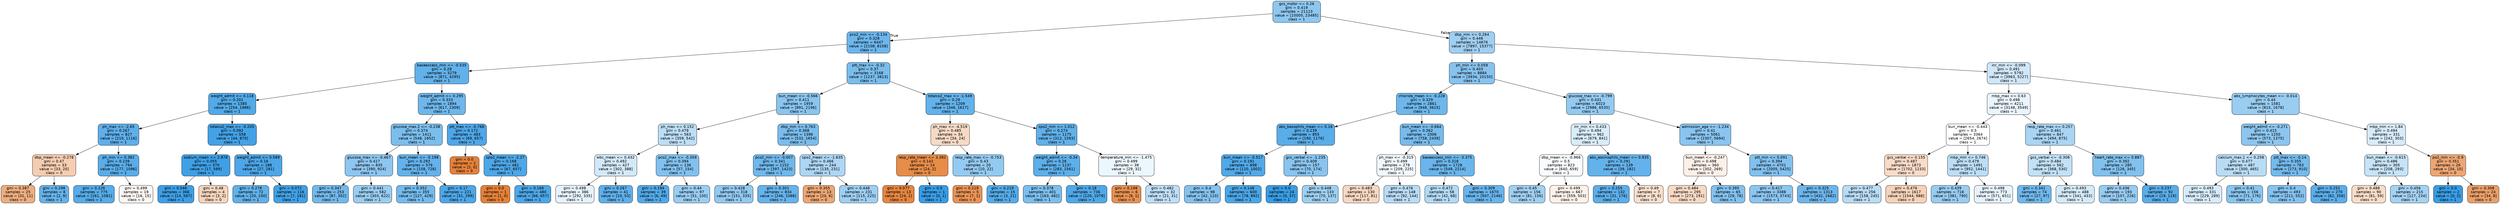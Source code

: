 digraph Tree {
node [shape=box, style="filled, rounded", color="black", fontname="helvetica"] ;
edge [fontname="helvetica"] ;
0 [label="gcs_motor <= 0.26\ngini = 0.419\nsamples = 21123\nvalue = [10005, 23485]\nclass = 1", fillcolor="#8dc7f0"] ;
1 [label="pco2_min <= -0.134\ngini = 0.328\nsamples = 6447\nvalue = [2108, 8108]\nclass = 1", fillcolor="#6cb6ec"] ;
0 -> 1 [labeldistance=2.5, labelangle=45, headlabel="True"] ;
2 [label="baseexcess_min <= -0.535\ngini = 0.28\nsamples = 3279\nvalue = [871, 4295]\nclass = 1", fillcolor="#61b1ea"] ;
1 -> 2 ;
3 [label="weight_admit <= 0.118\ngini = 0.201\nsamples = 1385\nvalue = [254, 1986]\nclass = 1", fillcolor="#52aae8"] ;
2 -> 3 ;
4 [label="ph_max <= -2.65\ngini = 0.267\nsamples = 827\nvalue = [210, 1116]\nclass = 1", fillcolor="#5eafea"] ;
3 -> 4 ;
5 [label="dbp_mean <= -0.278\ngini = 0.47\nsamples = 33\nvalue = [33, 20]\nclass = 0", fillcolor="#f5cdb1"] ;
4 -> 5 ;
6 [label="gini = 0.387\nsamples = 25\nvalue = [31, 11]\nclass = 0", fillcolor="#eeae7f"] ;
5 -> 6 ;
7 [label="gini = 0.298\nsamples = 8\nvalue = [2, 9]\nclass = 1", fillcolor="#65b3eb"] ;
5 -> 7 ;
8 [label="ph_min <= 0.382\ngini = 0.239\nsamples = 794\nvalue = [177, 1096]\nclass = 1", fillcolor="#59ade9"] ;
4 -> 8 ;
9 [label="gini = 0.226\nsamples = 775\nvalue = [161, 1081]\nclass = 1", fillcolor="#56ace9"] ;
8 -> 9 ;
10 [label="gini = 0.499\nsamples = 19\nvalue = [16, 15]\nclass = 0", fillcolor="#fdf7f3"] ;
8 -> 10 ;
11 [label="totalco2_max <= -0.205\ngini = 0.092\nsamples = 558\nvalue = [44, 870]\nclass = 1", fillcolor="#43a2e6"] ;
3 -> 11 ;
12 [label="sodium_mean <= 2.878\ngini = 0.055\nsamples = 370\nvalue = [17, 589]\nclass = 1", fillcolor="#3fa0e6"] ;
11 -> 12 ;
13 [label="gini = 0.046\nsamples = 366\nvalue = [14, 587]\nclass = 1", fillcolor="#3e9fe6"] ;
12 -> 13 ;
14 [label="gini = 0.48\nsamples = 4\nvalue = [3, 2]\nclass = 0", fillcolor="#f6d5bd"] ;
12 -> 14 ;
15 [label="weight_admit <= 0.589\ngini = 0.16\nsamples = 188\nvalue = [27, 281]\nclass = 1", fillcolor="#4ca6e7"] ;
11 -> 15 ;
16 [label="gini = 0.278\nsamples = 72\nvalue = [20, 100]\nclass = 1", fillcolor="#61b1ea"] ;
15 -> 16 ;
17 [label="gini = 0.072\nsamples = 116\nvalue = [7, 181]\nclass = 1", fillcolor="#41a1e6"] ;
15 -> 17 ;
18 [label="weight_admit <= 0.295\ngini = 0.333\nsamples = 1894\nvalue = [617, 2309]\nclass = 1", fillcolor="#6eb7ec"] ;
2 -> 18 ;
19 [label="glucose_max.2 <= -0.238\ngini = 0.374\nsamples = 1411\nvalue = [548, 1652]\nclass = 1", fillcolor="#7bbeee"] ;
18 -> 19 ;
20 [label="glucose_max <= -0.467\ngini = 0.417\nsamples = 835\nvalue = [390, 924]\nclass = 1", fillcolor="#8dc6f0"] ;
19 -> 20 ;
21 [label="gini = 0.347\nsamples = 253\nvalue = [87, 302]\nclass = 1", fillcolor="#72b9ec"] ;
20 -> 21 ;
22 [label="gini = 0.441\nsamples = 582\nvalue = [303, 622]\nclass = 1", fillcolor="#99cdf2"] ;
20 -> 22 ;
23 [label="bun_mean <= -0.198\ngini = 0.293\nsamples = 576\nvalue = [158, 728]\nclass = 1", fillcolor="#64b2eb"] ;
19 -> 23 ;
24 [label="gini = 0.352\nsamples = 355\nvalue = [127, 429]\nclass = 1", fillcolor="#74baed"] ;
23 -> 24 ;
25 [label="gini = 0.17\nsamples = 221\nvalue = [31, 299]\nclass = 1", fillcolor="#4ea7e8"] ;
23 -> 25 ;
26 [label="ptt_max <= -0.768\ngini = 0.172\nsamples = 483\nvalue = [69, 657]\nclass = 1", fillcolor="#4ea7e8"] ;
18 -> 26 ;
27 [label="gini = 0.0\nsamples = 2\nvalue = [2, 0]\nclass = 0", fillcolor="#e58139"] ;
26 -> 27 ;
28 [label="spo2_mean <= -2.27\ngini = 0.168\nsamples = 481\nvalue = [67, 657]\nclass = 1", fillcolor="#4da7e8"] ;
26 -> 28 ;
29 [label="gini = 0.0\nsamples = 1\nvalue = [1, 0]\nclass = 0", fillcolor="#e58139"] ;
28 -> 29 ;
30 [label="gini = 0.166\nsamples = 480\nvalue = [66, 657]\nclass = 1", fillcolor="#4da7e8"] ;
28 -> 30 ;
31 [label="ptt_max <= -0.32\ngini = 0.37\nsamples = 3168\nvalue = [1237, 3813]\nclass = 1", fillcolor="#79bded"] ;
1 -> 31 ;
32 [label="bun_mean <= -0.566\ngini = 0.411\nsamples = 1959\nvalue = [891, 2196]\nclass = 1", fillcolor="#89c5f0"] ;
31 -> 32 ;
33 [label="ph_max <= 0.152\ngini = 0.479\nsamples = 563\nvalue = [359, 542]\nclass = 1", fillcolor="#bcdef6"] ;
32 -> 33 ;
34 [label="wbc_mean <= 0.432\ngini = 0.492\nsamples = 427\nvalue = [302, 388]\nclass = 1", fillcolor="#d3e9f9"] ;
33 -> 34 ;
35 [label="gini = 0.498\nsamples = 386\nvalue = [292, 335]\nclass = 1", fillcolor="#e6f2fc"] ;
34 -> 35 ;
36 [label="gini = 0.267\nsamples = 41\nvalue = [10, 53]\nclass = 1", fillcolor="#5eafea"] ;
34 -> 36 ;
37 [label="pco2_max <= -0.309\ngini = 0.394\nsamples = 136\nvalue = [57, 154]\nclass = 1", fillcolor="#82c1ef"] ;
33 -> 37 ;
38 [label="gini = 0.194\nsamples = 39\nvalue = [6, 49]\nclass = 1", fillcolor="#51a9e8"] ;
37 -> 38 ;
39 [label="gini = 0.44\nsamples = 97\nvalue = [51, 105]\nclass = 1", fillcolor="#99cdf2"] ;
37 -> 39 ;
40 [label="dbp_min <= 0.763\ngini = 0.368\nsamples = 1396\nvalue = [532, 1654]\nclass = 1", fillcolor="#79bded"] ;
32 -> 40 ;
41 [label="pco2_min <= -0.007\ngini = 0.341\nsamples = 1152\nvalue = [397, 1423]\nclass = 1", fillcolor="#70b8ec"] ;
40 -> 41 ;
42 [label="gini = 0.428\nsamples = 318\nvalue = [151, 335]\nclass = 1", fillcolor="#92c9f1"] ;
41 -> 42 ;
43 [label="gini = 0.301\nsamples = 834\nvalue = [246, 1088]\nclass = 1", fillcolor="#66b3eb"] ;
41 -> 43 ;
44 [label="spo2_mean <= -1.635\ngini = 0.466\nsamples = 244\nvalue = [135, 231]\nclass = 1", fillcolor="#add6f4"] ;
40 -> 44 ;
45 [label="gini = 0.355\nsamples = 13\nvalue = [20, 6]\nclass = 0", fillcolor="#eda774"] ;
44 -> 45 ;
46 [label="gini = 0.448\nsamples = 231\nvalue = [115, 225]\nclass = 1", fillcolor="#9ecff2"] ;
44 -> 46 ;
47 [label="totalco2_max <= -1.549\ngini = 0.29\nsamples = 1209\nvalue = [346, 1617]\nclass = 1", fillcolor="#63b2eb"] ;
31 -> 47 ;
48 [label="ph_max <= -4.519\ngini = 0.485\nsamples = 34\nvalue = [34, 24]\nclass = 0", fillcolor="#f7dac5"] ;
47 -> 48 ;
49 [label="resp_rate_mean <= 3.392\ngini = 0.142\nsamples = 14\nvalue = [24, 2]\nclass = 0", fillcolor="#e78c49"] ;
48 -> 49 ;
50 [label="gini = 0.077\nsamples = 13\nvalue = [24, 1]\nclass = 0", fillcolor="#e68641"] ;
49 -> 50 ;
51 [label="gini = 0.0\nsamples = 1\nvalue = [0, 1]\nclass = 1", fillcolor="#399de5"] ;
49 -> 51 ;
52 [label="resp_rate_max <= -0.753\ngini = 0.43\nsamples = 20\nvalue = [10, 22]\nclass = 1", fillcolor="#93caf1"] ;
48 -> 52 ;
53 [label="gini = 0.219\nsamples = 5\nvalue = [7, 1]\nclass = 0", fillcolor="#e99355"] ;
52 -> 53 ;
54 [label="gini = 0.219\nsamples = 15\nvalue = [3, 21]\nclass = 1", fillcolor="#55abe9"] ;
52 -> 54 ;
55 [label="spo2_min <= 1.012\ngini = 0.274\nsamples = 1175\nvalue = [312, 1593]\nclass = 1", fillcolor="#60b0ea"] ;
47 -> 55 ;
56 [label="weight_admit <= -0.34\ngini = 0.26\nsamples = 1137\nvalue = [283, 1561]\nclass = 1", fillcolor="#5dafea"] ;
55 -> 56 ;
57 [label="gini = 0.378\nsamples = 401\nvalue = [163, 482]\nclass = 1", fillcolor="#7cbeee"] ;
56 -> 57 ;
58 [label="gini = 0.18\nsamples = 736\nvalue = [120, 1079]\nclass = 1", fillcolor="#4fa8e8"] ;
56 -> 58 ;
59 [label="temperature_min <= -1.475\ngini = 0.499\nsamples = 38\nvalue = [29, 32]\nclass = 1", fillcolor="#ecf6fd"] ;
55 -> 59 ;
60 [label="gini = 0.198\nsamples = 6\nvalue = [8, 1]\nclass = 0", fillcolor="#e89152"] ;
59 -> 60 ;
61 [label="gini = 0.482\nsamples = 32\nvalue = [21, 31]\nclass = 1", fillcolor="#bfdff7"] ;
59 -> 61 ;
62 [label="dbp_min <= 0.264\ngini = 0.448\nsamples = 14676\nvalue = [7897, 15377]\nclass = 1", fillcolor="#9fcff2"] ;
0 -> 62 [labeldistance=2.5, labelangle=-45, headlabel="False"] ;
63 [label="ph_min <= 0.058\ngini = 0.403\nsamples = 8884\nvalue = [3934, 10150]\nclass = 1", fillcolor="#86c3ef"] ;
62 -> 63 ;
64 [label="chloride_mean <= -0.228\ngini = 0.329\nsamples = 2861\nvalue = [948, 3615]\nclass = 1", fillcolor="#6db7ec"] ;
63 -> 64 ;
65 [label="abs_basophils_mean <= 0.16\ngini = 0.239\nsamples = 855\nvalue = [190, 1176]\nclass = 1", fillcolor="#59ade9"] ;
64 -> 65 ;
66 [label="bun_mean <= -0.517\ngini = 0.191\nsamples = 698\nvalue = [120, 1002]\nclass = 1", fillcolor="#51a9e8"] ;
65 -> 66 ;
67 [label="gini = 0.4\nsamples = 98\nvalue = [42, 110]\nclass = 1", fillcolor="#85c2ef"] ;
66 -> 67 ;
68 [label="gini = 0.148\nsamples = 600\nvalue = [78, 892]\nclass = 1", fillcolor="#4aa6e7"] ;
66 -> 68 ;
69 [label="gcs_verbal <= -1.235\ngini = 0.409\nsamples = 157\nvalue = [70, 174]\nclass = 1", fillcolor="#89c4ef"] ;
65 -> 69 ;
70 [label="gini = 0.0\nsamples = 24\nvalue = [0, 37]\nclass = 1", fillcolor="#399de5"] ;
69 -> 70 ;
71 [label="gini = 0.448\nsamples = 133\nvalue = [70, 137]\nclass = 1", fillcolor="#9ecff2"] ;
69 -> 71 ;
72 [label="bun_mean <= -0.664\ngini = 0.362\nsamples = 2006\nvalue = [758, 2439]\nclass = 1", fillcolor="#77bbed"] ;
64 -> 72 ;
73 [label="ph_max <= -0.315\ngini = 0.499\nsamples = 278\nvalue = [209, 225]\nclass = 1", fillcolor="#f1f8fd"] ;
72 -> 73 ;
74 [label="gini = 0.483\nsamples = 130\nvalue = [117, 81]\nclass = 0", fillcolor="#f7d8c2"] ;
73 -> 74 ;
75 [label="gini = 0.476\nsamples = 148\nvalue = [92, 144]\nclass = 1", fillcolor="#b8dcf6"] ;
73 -> 75 ;
76 [label="baseexcess_min <= -3.375\ngini = 0.318\nsamples = 1728\nvalue = [549, 2214]\nclass = 1", fillcolor="#6ab5eb"] ;
72 -> 76 ;
77 [label="gini = 0.472\nsamples = 58\nvalue = [42, 68]\nclass = 1", fillcolor="#b3daf5"] ;
76 -> 77 ;
78 [label="gini = 0.309\nsamples = 1670\nvalue = [507, 2146]\nclass = 1", fillcolor="#68b4eb"] ;
76 -> 78 ;
79 [label="glucose_max <= -0.799\ngini = 0.431\nsamples = 6023\nvalue = [2986, 6535]\nclass = 1", fillcolor="#93caf1"] ;
63 -> 79 ;
80 [label="inr_min <= 0.433\ngini = 0.494\nsamples = 962\nvalue = [679, 841]\nclass = 1", fillcolor="#d9ecfa"] ;
79 -> 80 ;
81 [label="dbp_mean <= -0.966\ngini = 0.5\nsamples = 823\nvalue = [640, 659]\nclass = 1", fillcolor="#f9fcfe"] ;
80 -> 81 ;
82 [label="gini = 0.45\nsamples = 156\nvalue = [81, 156]\nclass = 1", fillcolor="#a0d0f2"] ;
81 -> 82 ;
83 [label="gini = 0.499\nsamples = 667\nvalue = [559, 503]\nclass = 0", fillcolor="#fcf2eb"] ;
81 -> 83 ;
84 [label="abs_eosinophils_mean <= 0.935\ngini = 0.291\nsamples = 139\nvalue = [39, 182]\nclass = 1", fillcolor="#63b2eb"] ;
80 -> 84 ;
85 [label="gini = 0.255\nsamples = 132\nvalue = [31, 176]\nclass = 1", fillcolor="#5caeea"] ;
84 -> 85 ;
86 [label="gini = 0.49\nsamples = 7\nvalue = [8, 6]\nclass = 0", fillcolor="#f8e0ce"] ;
84 -> 86 ;
87 [label="admission_age <= -1.234\ngini = 0.41\nsamples = 5061\nvalue = [2307, 5694]\nclass = 1", fillcolor="#89c5f0"] ;
79 -> 87 ;
88 [label="bun_mean <= -0.247\ngini = 0.498\nsamples = 360\nvalue = [302, 269]\nclass = 0", fillcolor="#fcf1e9"] ;
87 -> 88 ;
89 [label="gini = 0.484\nsamples = 295\nvalue = [273, 191]\nclass = 0", fillcolor="#f7d9c4"] ;
88 -> 89 ;
90 [label="gini = 0.395\nsamples = 65\nvalue = [29, 78]\nclass = 1", fillcolor="#83c1ef"] ;
88 -> 90 ;
91 [label="ptt_min <= 0.091\ngini = 0.394\nsamples = 4701\nvalue = [2005, 5425]\nclass = 1", fillcolor="#82c1ef"] ;
87 -> 91 ;
92 [label="gini = 0.417\nsamples = 3388\nvalue = [1573, 3743]\nclass = 1", fillcolor="#8cc6f0"] ;
91 -> 92 ;
93 [label="gini = 0.325\nsamples = 1313\nvalue = [432, 1682]\nclass = 1", fillcolor="#6cb6ec"] ;
91 -> 93 ;
94 [label="inr_min <= -0.099\ngini = 0.491\nsamples = 5792\nvalue = [3963, 5227]\nclass = 1", fillcolor="#cfe7f9"] ;
62 -> 94 ;
95 [label="mbp_max <= 0.63\ngini = 0.498\nsamples = 4211\nvalue = [3148, 3549]\nclass = 1", fillcolor="#e9f4fc"] ;
94 -> 95 ;
96 [label="bun_mean <= -0.443\ngini = 0.5\nsamples = 3364\nvalue = [2654, 2674]\nclass = 1", fillcolor="#fefeff"] ;
95 -> 96 ;
97 [label="gcs_verbal <= 0.155\ngini = 0.487\nsamples = 1873\nvalue = [1702, 1233]\nclass = 0", fillcolor="#f8dcc8"] ;
96 -> 97 ;
98 [label="gini = 0.477\nsamples = 256\nvalue = [158, 245]\nclass = 1", fillcolor="#b9dcf6"] ;
97 -> 98 ;
99 [label="gini = 0.476\nsamples = 1617\nvalue = [1544, 988]\nclass = 0", fillcolor="#f6d2b8"] ;
97 -> 99 ;
100 [label="mbp_min <= 0.746\ngini = 0.479\nsamples = 1491\nvalue = [952, 1441]\nclass = 1", fillcolor="#bcdef6"] ;
96 -> 100 ;
101 [label="gini = 0.439\nsamples = 718\nvalue = [381, 790]\nclass = 1", fillcolor="#98ccf2"] ;
100 -> 101 ;
102 [label="gini = 0.498\nsamples = 773\nvalue = [571, 651]\nclass = 1", fillcolor="#e7f3fc"] ;
100 -> 102 ;
103 [label="resp_rate_max <= 0.257\ngini = 0.461\nsamples = 847\nvalue = [494, 875]\nclass = 1", fillcolor="#a9d4f4"] ;
95 -> 103 ;
104 [label="gcs_verbal <= -0.308\ngini = 0.484\nsamples = 562\nvalue = [368, 530]\nclass = 1", fillcolor="#c2e1f7"] ;
103 -> 104 ;
105 [label="gini = 0.341\nsamples = 74\nvalue = [27, 97]\nclass = 1", fillcolor="#70b8ec"] ;
104 -> 105 ;
106 [label="gini = 0.493\nsamples = 488\nvalue = [341, 433]\nclass = 1", fillcolor="#d5eaf9"] ;
104 -> 106 ;
107 [label="heart_rate_max <= 0.887\ngini = 0.392\nsamples = 285\nvalue = [126, 345]\nclass = 1", fillcolor="#81c1ee"] ;
103 -> 107 ;
108 [label="gini = 0.436\nsamples = 193\nvalue = [107, 226]\nclass = 1", fillcolor="#97cbf1"] ;
107 -> 108 ;
109 [label="gini = 0.237\nsamples = 92\nvalue = [19, 119]\nclass = 1", fillcolor="#59ade9"] ;
107 -> 109 ;
110 [label="abs_lymphocytes_mean <= -0.014\ngini = 0.44\nsamples = 1581\nvalue = [815, 1678]\nclass = 1", fillcolor="#99cdf2"] ;
94 -> 110 ;
111 [label="weight_admit <= -0.271\ngini = 0.415\nsamples = 1250\nvalue = [573, 1375]\nclass = 1", fillcolor="#8cc6f0"] ;
110 -> 111 ;
112 [label="calcium_max.1 <= 0.258\ngini = 0.477\nsamples = 487\nvalue = [300, 465]\nclass = 1", fillcolor="#b9dcf6"] ;
111 -> 112 ;
113 [label="gini = 0.493\nsamples = 331\nvalue = [229, 289]\nclass = 1", fillcolor="#d6ebfa"] ;
112 -> 113 ;
114 [label="gini = 0.41\nsamples = 156\nvalue = [71, 176]\nclass = 1", fillcolor="#89c5ef"] ;
112 -> 114 ;
115 [label="ptt_max <= -0.14\ngini = 0.355\nsamples = 763\nvalue = [273, 910]\nclass = 1", fillcolor="#74baed"] ;
111 -> 115 ;
116 [label="gini = 0.4\nsamples = 493\nvalue = [211, 552]\nclass = 1", fillcolor="#85c2ef"] ;
115 -> 116 ;
117 [label="gini = 0.252\nsamples = 270\nvalue = [62, 358]\nclass = 1", fillcolor="#5baeea"] ;
115 -> 117 ;
118 [label="mbp_min <= 1.84\ngini = 0.494\nsamples = 331\nvalue = [242, 303]\nclass = 1", fillcolor="#d7ebfa"] ;
110 -> 118 ;
119 [label="bun_mean <= -0.615\ngini = 0.486\nsamples = 305\nvalue = [208, 293]\nclass = 1", fillcolor="#c6e3f7"] ;
118 -> 119 ;
120 [label="gini = 0.488\nsamples = 90\nvalue = [81, 59]\nclass = 0", fillcolor="#f8ddc9"] ;
119 -> 120 ;
121 [label="gini = 0.456\nsamples = 215\nvalue = [127, 234]\nclass = 1", fillcolor="#a4d2f3"] ;
119 -> 121 ;
122 [label="po2_min <= -0.9\ngini = 0.351\nsamples = 26\nvalue = [34, 10]\nclass = 0", fillcolor="#eda673"] ;
118 -> 122 ;
123 [label="gini = 0.0\nsamples = 2\nvalue = [0, 2]\nclass = 1", fillcolor="#399de5"] ;
122 -> 123 ;
124 [label="gini = 0.308\nsamples = 24\nvalue = [34, 8]\nclass = 0", fillcolor="#eb9f68"] ;
122 -> 124 ;
}